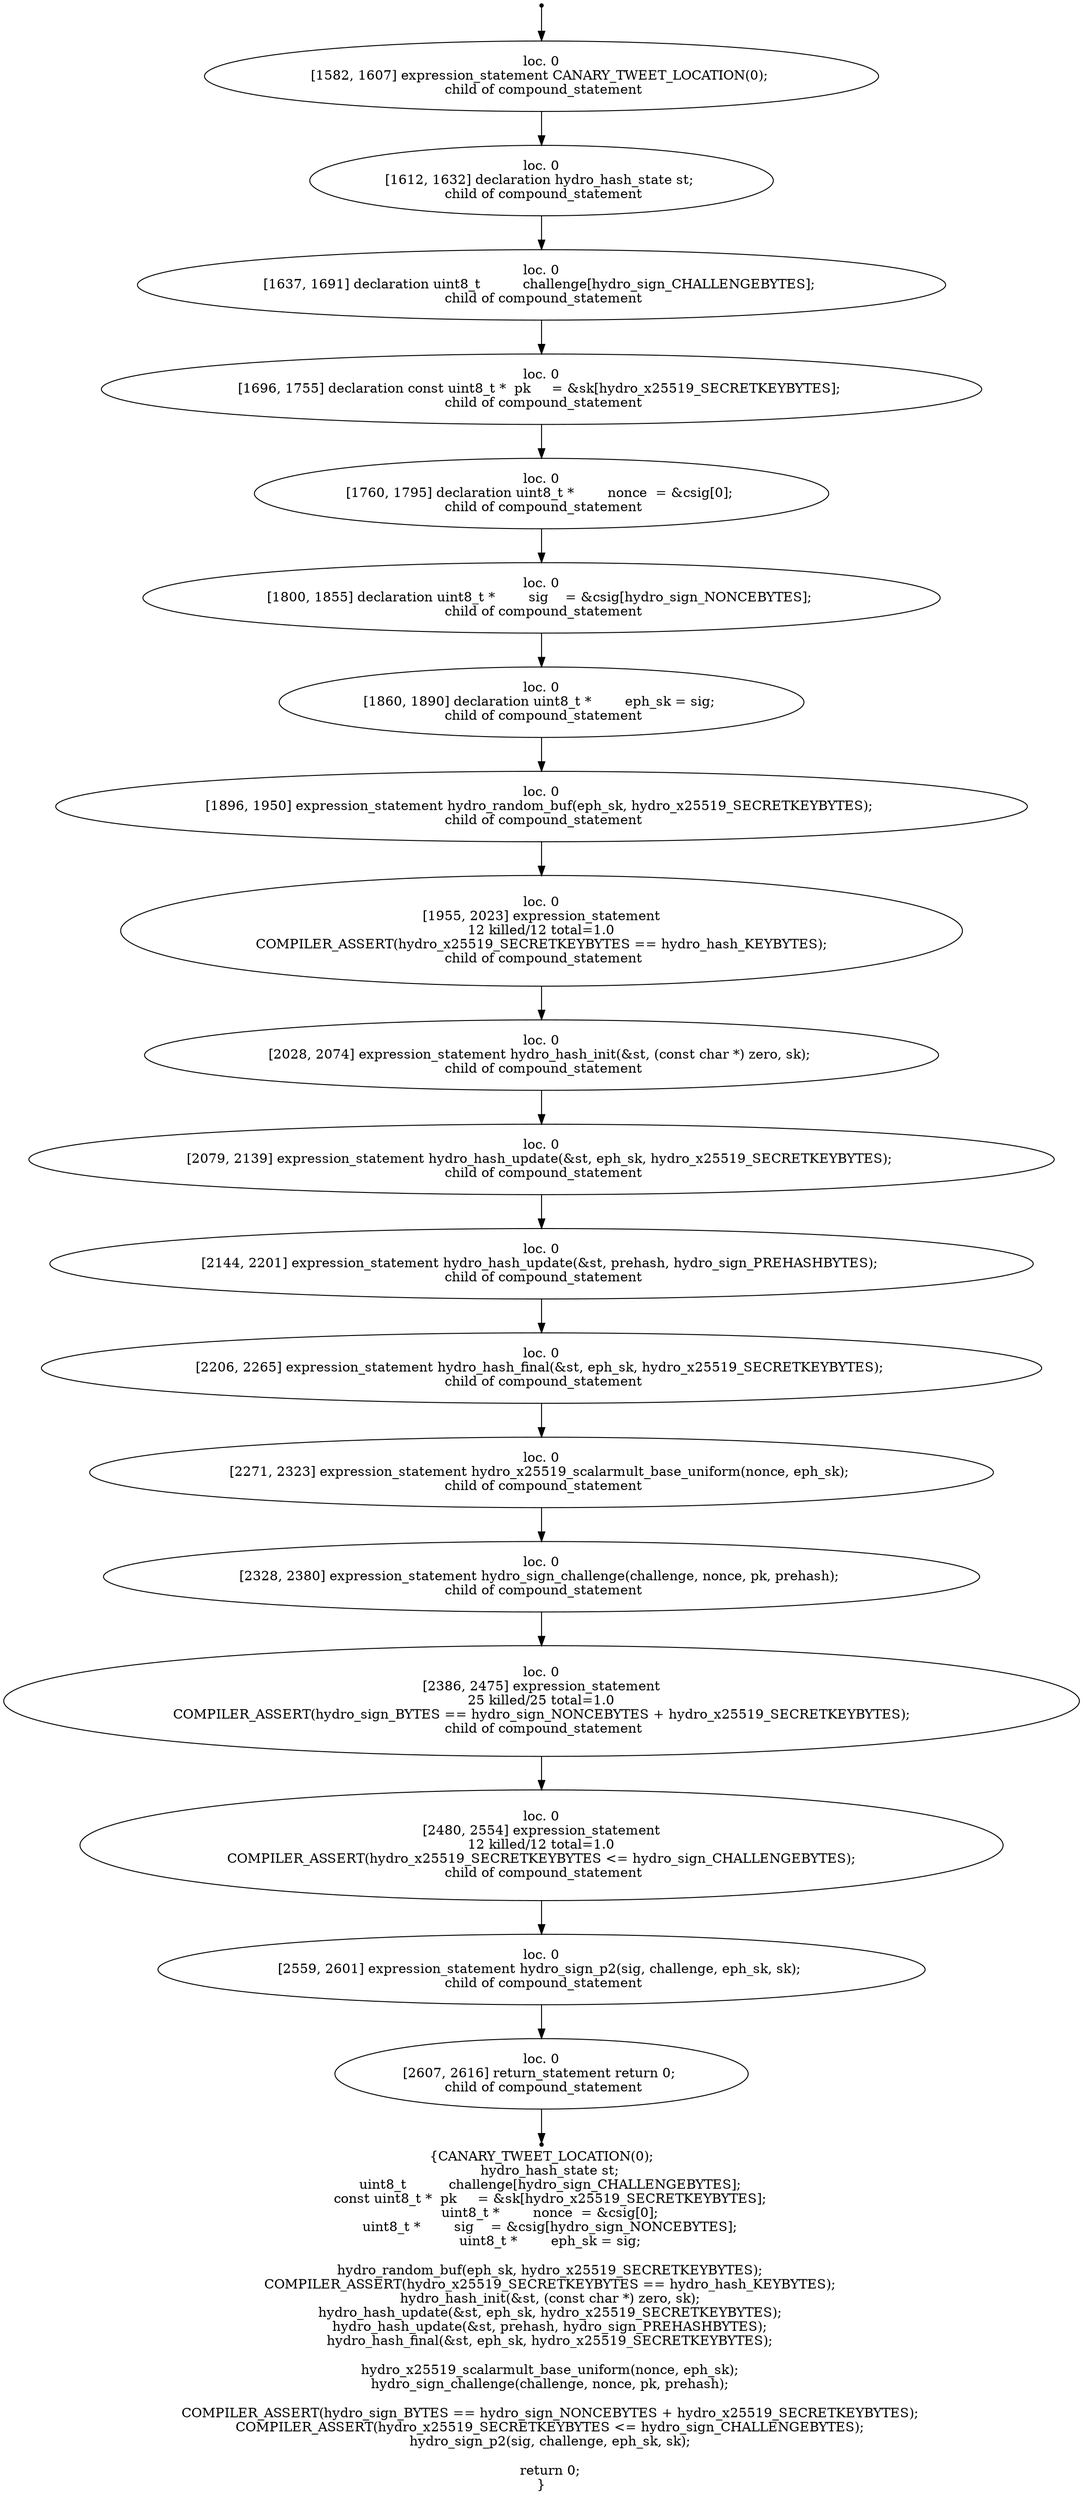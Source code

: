 digraph hydro_sign_prehash_2 {
	initial [shape=point]
	initial -> "loc. 0
[1582, 1607] expression_statement CANARY_TWEET_LOCATION(0); 
 child of compound_statement"
	final [shape=point]
	"loc. 0
[2607, 2616] return_statement return 0; 
 child of compound_statement" -> final
	"loc. 0
[1582, 1607] expression_statement CANARY_TWEET_LOCATION(0); 
 child of compound_statement"
	"loc. 0
[1582, 1607] expression_statement CANARY_TWEET_LOCATION(0); 
 child of compound_statement" -> "loc. 0
[1612, 1632] declaration hydro_hash_state st; 
 child of compound_statement"
	"loc. 0
[1612, 1632] declaration hydro_hash_state st; 
 child of compound_statement"
	"loc. 0
[1612, 1632] declaration hydro_hash_state st; 
 child of compound_statement" -> "loc. 0
[1637, 1691] declaration uint8_t          challenge[hydro_sign_CHALLENGEBYTES]; 
 child of compound_statement"
	"loc. 0
[1637, 1691] declaration uint8_t          challenge[hydro_sign_CHALLENGEBYTES]; 
 child of compound_statement"
	"loc. 0
[1637, 1691] declaration uint8_t          challenge[hydro_sign_CHALLENGEBYTES]; 
 child of compound_statement" -> "loc. 0
[1696, 1755] declaration const uint8_t *  pk     = &sk[hydro_x25519_SECRETKEYBYTES]; 
 child of compound_statement"
	"loc. 0
[1696, 1755] declaration const uint8_t *  pk     = &sk[hydro_x25519_SECRETKEYBYTES]; 
 child of compound_statement"
	"loc. 0
[1696, 1755] declaration const uint8_t *  pk     = &sk[hydro_x25519_SECRETKEYBYTES]; 
 child of compound_statement" -> "loc. 0
[1760, 1795] declaration uint8_t *        nonce  = &csig[0]; 
 child of compound_statement"
	"loc. 0
[1760, 1795] declaration uint8_t *        nonce  = &csig[0]; 
 child of compound_statement"
	"loc. 0
[1760, 1795] declaration uint8_t *        nonce  = &csig[0]; 
 child of compound_statement" -> "loc. 0
[1800, 1855] declaration uint8_t *        sig    = &csig[hydro_sign_NONCEBYTES]; 
 child of compound_statement"
	"loc. 0
[1800, 1855] declaration uint8_t *        sig    = &csig[hydro_sign_NONCEBYTES]; 
 child of compound_statement"
	"loc. 0
[1800, 1855] declaration uint8_t *        sig    = &csig[hydro_sign_NONCEBYTES]; 
 child of compound_statement" -> "loc. 0
[1860, 1890] declaration uint8_t *        eph_sk = sig; 
 child of compound_statement"
	"loc. 0
[1860, 1890] declaration uint8_t *        eph_sk = sig; 
 child of compound_statement"
	"loc. 0
[1860, 1890] declaration uint8_t *        eph_sk = sig; 
 child of compound_statement" -> "loc. 0
[1896, 1950] expression_statement hydro_random_buf(eph_sk, hydro_x25519_SECRETKEYBYTES); 
 child of compound_statement"
	"loc. 0
[1896, 1950] expression_statement hydro_random_buf(eph_sk, hydro_x25519_SECRETKEYBYTES); 
 child of compound_statement"
	"loc. 0
[1896, 1950] expression_statement hydro_random_buf(eph_sk, hydro_x25519_SECRETKEYBYTES); 
 child of compound_statement" -> "loc. 0
[1955, 2023] expression_statement
12 killed/12 total=1.0
 COMPILER_ASSERT(hydro_x25519_SECRETKEYBYTES == hydro_hash_KEYBYTES); 
 child of compound_statement"
	"loc. 0
[1955, 2023] expression_statement
12 killed/12 total=1.0
 COMPILER_ASSERT(hydro_x25519_SECRETKEYBYTES == hydro_hash_KEYBYTES); 
 child of compound_statement"
	"loc. 0
[1955, 2023] expression_statement
12 killed/12 total=1.0
 COMPILER_ASSERT(hydro_x25519_SECRETKEYBYTES == hydro_hash_KEYBYTES); 
 child of compound_statement" -> "loc. 0
[2028, 2074] expression_statement hydro_hash_init(&st, (const char *) zero, sk); 
 child of compound_statement"
	"loc. 0
[2028, 2074] expression_statement hydro_hash_init(&st, (const char *) zero, sk); 
 child of compound_statement"
	"loc. 0
[2028, 2074] expression_statement hydro_hash_init(&st, (const char *) zero, sk); 
 child of compound_statement" -> "loc. 0
[2079, 2139] expression_statement hydro_hash_update(&st, eph_sk, hydro_x25519_SECRETKEYBYTES); 
 child of compound_statement"
	"loc. 0
[2079, 2139] expression_statement hydro_hash_update(&st, eph_sk, hydro_x25519_SECRETKEYBYTES); 
 child of compound_statement"
	"loc. 0
[2079, 2139] expression_statement hydro_hash_update(&st, eph_sk, hydro_x25519_SECRETKEYBYTES); 
 child of compound_statement" -> "loc. 0
[2144, 2201] expression_statement hydro_hash_update(&st, prehash, hydro_sign_PREHASHBYTES); 
 child of compound_statement"
	"loc. 0
[2144, 2201] expression_statement hydro_hash_update(&st, prehash, hydro_sign_PREHASHBYTES); 
 child of compound_statement"
	"loc. 0
[2144, 2201] expression_statement hydro_hash_update(&st, prehash, hydro_sign_PREHASHBYTES); 
 child of compound_statement" -> "loc. 0
[2206, 2265] expression_statement hydro_hash_final(&st, eph_sk, hydro_x25519_SECRETKEYBYTES); 
 child of compound_statement"
	"loc. 0
[2206, 2265] expression_statement hydro_hash_final(&st, eph_sk, hydro_x25519_SECRETKEYBYTES); 
 child of compound_statement"
	"loc. 0
[2206, 2265] expression_statement hydro_hash_final(&st, eph_sk, hydro_x25519_SECRETKEYBYTES); 
 child of compound_statement" -> "loc. 0
[2271, 2323] expression_statement hydro_x25519_scalarmult_base_uniform(nonce, eph_sk); 
 child of compound_statement"
	"loc. 0
[2271, 2323] expression_statement hydro_x25519_scalarmult_base_uniform(nonce, eph_sk); 
 child of compound_statement"
	"loc. 0
[2271, 2323] expression_statement hydro_x25519_scalarmult_base_uniform(nonce, eph_sk); 
 child of compound_statement" -> "loc. 0
[2328, 2380] expression_statement hydro_sign_challenge(challenge, nonce, pk, prehash); 
 child of compound_statement"
	"loc. 0
[2328, 2380] expression_statement hydro_sign_challenge(challenge, nonce, pk, prehash); 
 child of compound_statement"
	"loc. 0
[2328, 2380] expression_statement hydro_sign_challenge(challenge, nonce, pk, prehash); 
 child of compound_statement" -> "loc. 0
[2386, 2475] expression_statement
25 killed/25 total=1.0
 COMPILER_ASSERT(hydro_sign_BYTES == hydro_sign_NONCEBYTES + hydro_x25519_SECRETKEYBYTES); 
 child of compound_statement"
	"loc. 0
[2386, 2475] expression_statement
25 killed/25 total=1.0
 COMPILER_ASSERT(hydro_sign_BYTES == hydro_sign_NONCEBYTES + hydro_x25519_SECRETKEYBYTES); 
 child of compound_statement"
	"loc. 0
[2386, 2475] expression_statement
25 killed/25 total=1.0
 COMPILER_ASSERT(hydro_sign_BYTES == hydro_sign_NONCEBYTES + hydro_x25519_SECRETKEYBYTES); 
 child of compound_statement" -> "loc. 0
[2480, 2554] expression_statement
12 killed/12 total=1.0
 COMPILER_ASSERT(hydro_x25519_SECRETKEYBYTES <= hydro_sign_CHALLENGEBYTES); 
 child of compound_statement"
	"loc. 0
[2480, 2554] expression_statement
12 killed/12 total=1.0
 COMPILER_ASSERT(hydro_x25519_SECRETKEYBYTES <= hydro_sign_CHALLENGEBYTES); 
 child of compound_statement"
	"loc. 0
[2480, 2554] expression_statement
12 killed/12 total=1.0
 COMPILER_ASSERT(hydro_x25519_SECRETKEYBYTES <= hydro_sign_CHALLENGEBYTES); 
 child of compound_statement" -> "loc. 0
[2559, 2601] expression_statement hydro_sign_p2(sig, challenge, eph_sk, sk); 
 child of compound_statement"
	"loc. 0
[2559, 2601] expression_statement hydro_sign_p2(sig, challenge, eph_sk, sk); 
 child of compound_statement"
	"loc. 0
[2559, 2601] expression_statement hydro_sign_p2(sig, challenge, eph_sk, sk); 
 child of compound_statement" -> "loc. 0
[2607, 2616] return_statement return 0; 
 child of compound_statement"
	"loc. 0
[2607, 2616] return_statement return 0; 
 child of compound_statement"
	label="{CANARY_TWEET_LOCATION(0);
    hydro_hash_state st;
    uint8_t          challenge[hydro_sign_CHALLENGEBYTES];
    const uint8_t *  pk     = &sk[hydro_x25519_SECRETKEYBYTES];
    uint8_t *        nonce  = &csig[0];
    uint8_t *        sig    = &csig[hydro_sign_NONCEBYTES];
    uint8_t *        eph_sk = sig;

    hydro_random_buf(eph_sk, hydro_x25519_SECRETKEYBYTES);
    COMPILER_ASSERT(hydro_x25519_SECRETKEYBYTES == hydro_hash_KEYBYTES);
    hydro_hash_init(&st, (const char *) zero, sk);
    hydro_hash_update(&st, eph_sk, hydro_x25519_SECRETKEYBYTES);
    hydro_hash_update(&st, prehash, hydro_sign_PREHASHBYTES);
    hydro_hash_final(&st, eph_sk, hydro_x25519_SECRETKEYBYTES);

    hydro_x25519_scalarmult_base_uniform(nonce, eph_sk);
    hydro_sign_challenge(challenge, nonce, pk, prehash);

    COMPILER_ASSERT(hydro_sign_BYTES == hydro_sign_NONCEBYTES + hydro_x25519_SECRETKEYBYTES);
    COMPILER_ASSERT(hydro_x25519_SECRETKEYBYTES <= hydro_sign_CHALLENGEBYTES);
    hydro_sign_p2(sig, challenge, eph_sk, sk);

    return 0;
}"
}
